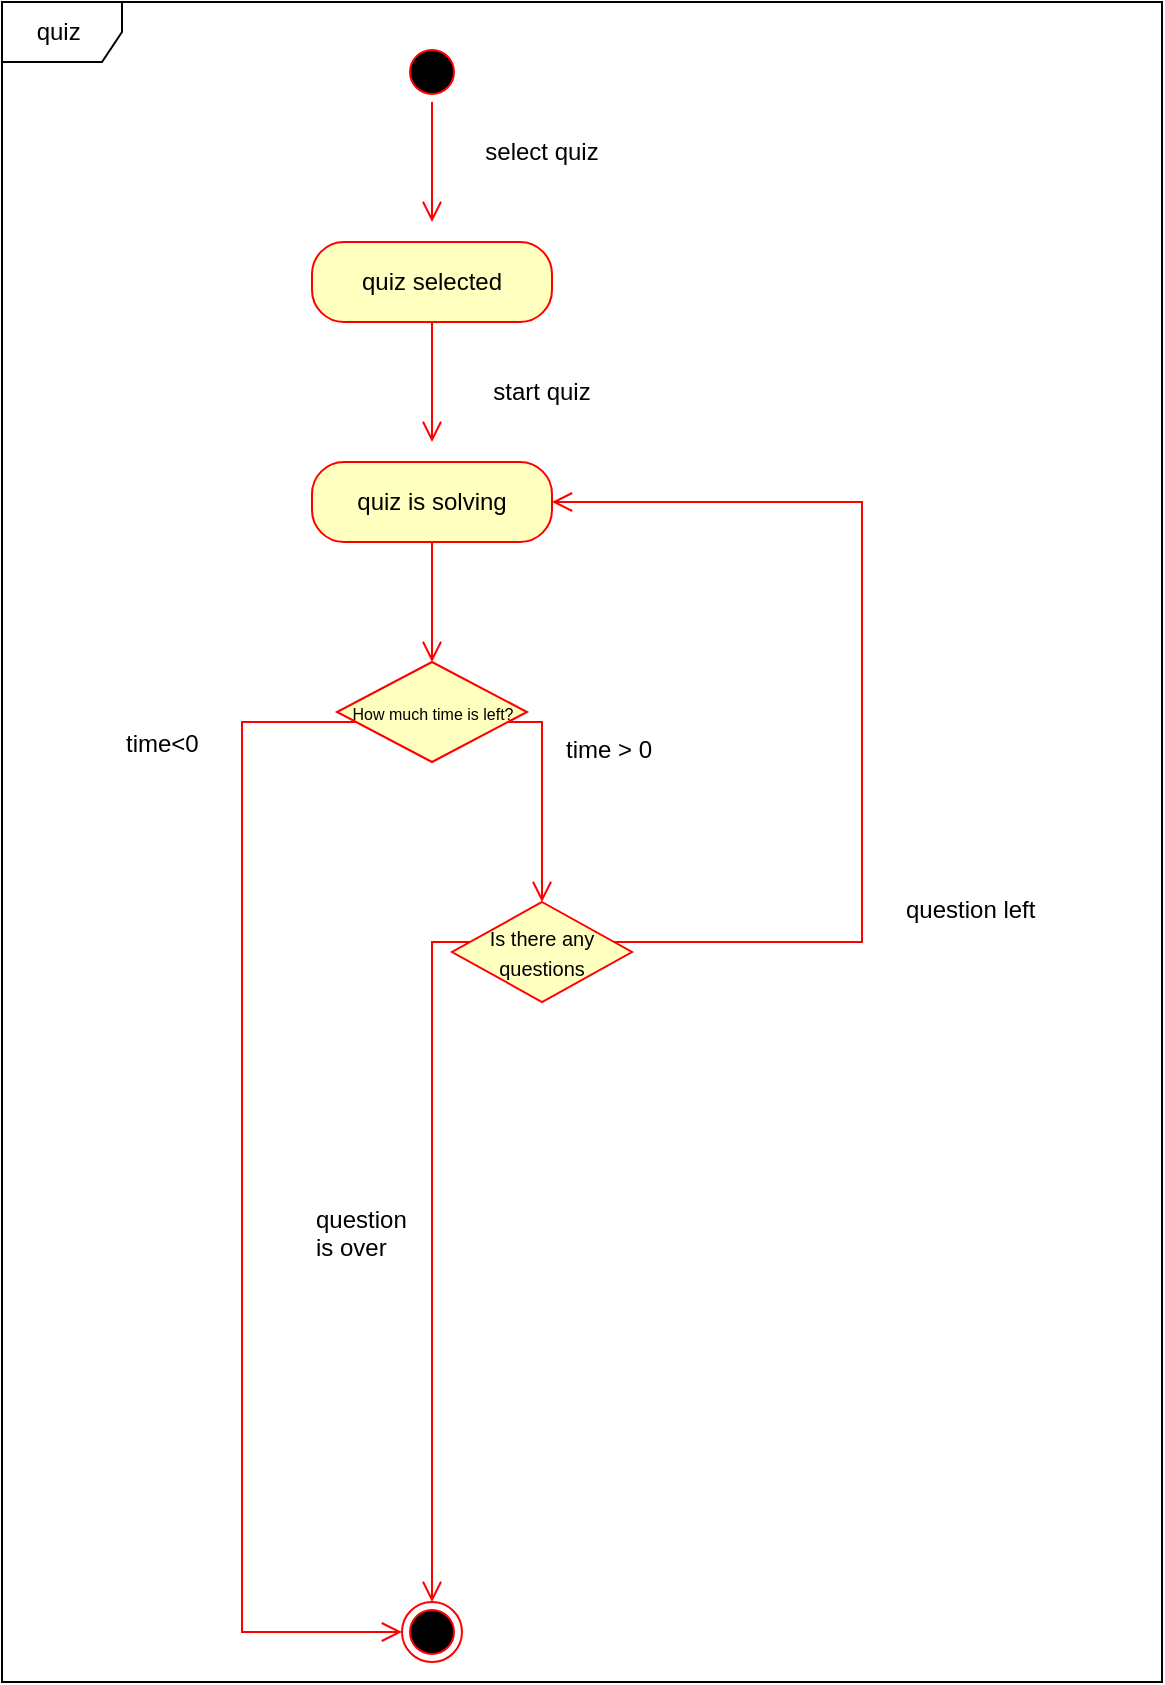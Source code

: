 <mxfile version="20.4.0" type="github">
  <diagram id="BUjrCwAwqf7UkkQGSuRg" name="Страница 1">
    <mxGraphModel dx="2844" dy="1672" grid="1" gridSize="10" guides="1" tooltips="1" connect="1" arrows="1" fold="1" page="1" pageScale="1" pageWidth="2339" pageHeight="3300" math="0" shadow="0">
      <root>
        <mxCell id="0" />
        <mxCell id="1" parent="0" />
        <mxCell id="PAnJLnkoMvtXHSdZCCQY-1" value="quiz&amp;nbsp;" style="shape=umlFrame;whiteSpace=wrap;html=1;fontSize=12;" vertex="1" parent="1">
          <mxGeometry x="500" y="110" width="580" height="840" as="geometry" />
        </mxCell>
        <mxCell id="PAnJLnkoMvtXHSdZCCQY-2" value="" style="ellipse;html=1;shape=startState;fillColor=#000000;strokeColor=#ff0000;fontSize=12;" vertex="1" parent="1">
          <mxGeometry x="700" y="130" width="30" height="30" as="geometry" />
        </mxCell>
        <mxCell id="PAnJLnkoMvtXHSdZCCQY-3" value="" style="edgeStyle=orthogonalEdgeStyle;html=1;verticalAlign=bottom;endArrow=open;endSize=8;strokeColor=#ff0000;rounded=0;fontSize=12;" edge="1" parent="1" source="PAnJLnkoMvtXHSdZCCQY-2">
          <mxGeometry relative="1" as="geometry">
            <mxPoint x="715.0" y="220" as="targetPoint" />
          </mxGeometry>
        </mxCell>
        <mxCell id="PAnJLnkoMvtXHSdZCCQY-4" value="quiz selected" style="rounded=1;whiteSpace=wrap;html=1;arcSize=40;fontColor=#000000;fillColor=#ffffc0;strokeColor=#ff0000;fontSize=12;" vertex="1" parent="1">
          <mxGeometry x="655" y="230" width="120" height="40" as="geometry" />
        </mxCell>
        <mxCell id="PAnJLnkoMvtXHSdZCCQY-5" value="" style="edgeStyle=orthogonalEdgeStyle;html=1;verticalAlign=bottom;endArrow=open;endSize=8;strokeColor=#ff0000;rounded=0;fontSize=12;" edge="1" parent="1" source="PAnJLnkoMvtXHSdZCCQY-4">
          <mxGeometry relative="1" as="geometry">
            <mxPoint x="715.0" y="330.0" as="targetPoint" />
          </mxGeometry>
        </mxCell>
        <mxCell id="PAnJLnkoMvtXHSdZCCQY-6" value="quiz is solving" style="rounded=1;whiteSpace=wrap;html=1;arcSize=40;fontColor=#000000;fillColor=#ffffc0;strokeColor=#ff0000;fontSize=12;" vertex="1" parent="1">
          <mxGeometry x="655" y="340" width="120" height="40" as="geometry" />
        </mxCell>
        <mxCell id="PAnJLnkoMvtXHSdZCCQY-7" value="" style="edgeStyle=orthogonalEdgeStyle;html=1;verticalAlign=bottom;endArrow=open;endSize=8;strokeColor=#ff0000;rounded=0;fontSize=12;" edge="1" parent="1" source="PAnJLnkoMvtXHSdZCCQY-6">
          <mxGeometry relative="1" as="geometry">
            <mxPoint x="715.0" y="440.0" as="targetPoint" />
          </mxGeometry>
        </mxCell>
        <mxCell id="PAnJLnkoMvtXHSdZCCQY-8" value="&lt;font style=&quot;font-size: 8px;&quot;&gt;How much time is left?&lt;/font&gt;" style="rhombus;whiteSpace=wrap;html=1;fillColor=#ffffc0;strokeColor=#ff0000;fontSize=12;" vertex="1" parent="1">
          <mxGeometry x="667.5" y="440" width="95" height="50" as="geometry" />
        </mxCell>
        <mxCell id="PAnJLnkoMvtXHSdZCCQY-9" value="time&amp;lt;0" style="edgeStyle=orthogonalEdgeStyle;html=1;align=left;verticalAlign=bottom;endArrow=open;endSize=8;strokeColor=#ff0000;rounded=0;fontSize=12;" edge="1" parent="1" source="PAnJLnkoMvtXHSdZCCQY-8">
          <mxGeometry x="-1" y="-194" relative="1" as="geometry">
            <mxPoint x="770.0" y="560.0" as="targetPoint" />
            <Array as="points">
              <mxPoint x="770" y="470" />
              <mxPoint x="770" y="550" />
            </Array>
            <mxPoint x="-193" y="-174" as="offset" />
          </mxGeometry>
        </mxCell>
        <mxCell id="PAnJLnkoMvtXHSdZCCQY-10" value="time &amp;gt; 0" style="edgeStyle=orthogonalEdgeStyle;html=1;align=left;verticalAlign=top;endArrow=open;endSize=8;strokeColor=#ff0000;rounded=0;fontSize=12;entryX=0;entryY=0.5;entryDx=0;entryDy=0;" edge="1" parent="1" source="PAnJLnkoMvtXHSdZCCQY-8" target="PAnJLnkoMvtXHSdZCCQY-14">
          <mxGeometry x="-1" y="103" relative="1" as="geometry">
            <mxPoint x="665" y="560" as="targetPoint" />
            <Array as="points">
              <mxPoint x="620" y="470" />
              <mxPoint x="620" y="925" />
            </Array>
            <mxPoint x="103" y="-103" as="offset" />
          </mxGeometry>
        </mxCell>
        <mxCell id="PAnJLnkoMvtXHSdZCCQY-11" value="&lt;font style=&quot;font-size: 10px;&quot;&gt;Is there any questions&lt;/font&gt;" style="rhombus;whiteSpace=wrap;html=1;fillColor=#ffffc0;strokeColor=#ff0000;fontSize=12;" vertex="1" parent="1">
          <mxGeometry x="725" y="560" width="90" height="50" as="geometry" />
        </mxCell>
        <mxCell id="PAnJLnkoMvtXHSdZCCQY-12" value="question left" style="edgeStyle=orthogonalEdgeStyle;html=1;align=left;verticalAlign=bottom;endArrow=open;endSize=8;strokeColor=#ff0000;rounded=0;fontSize=12;entryX=1;entryY=0.5;entryDx=0;entryDy=0;" edge="1" parent="1" source="PAnJLnkoMvtXHSdZCCQY-11" target="PAnJLnkoMvtXHSdZCCQY-6">
          <mxGeometry x="-0.474" y="-20" relative="1" as="geometry">
            <mxPoint x="840" y="730" as="targetPoint" />
            <Array as="points">
              <mxPoint x="930" y="580" />
              <mxPoint x="930" y="360" />
            </Array>
            <mxPoint as="offset" />
          </mxGeometry>
        </mxCell>
        <mxCell id="PAnJLnkoMvtXHSdZCCQY-13" value="question &lt;br&gt;is over" style="edgeStyle=orthogonalEdgeStyle;html=1;align=left;verticalAlign=top;endArrow=open;endSize=8;strokeColor=#ff0000;rounded=0;fontSize=12;entryX=0.5;entryY=0;entryDx=0;entryDy=0;" edge="1" parent="1" source="PAnJLnkoMvtXHSdZCCQY-11" target="PAnJLnkoMvtXHSdZCCQY-14">
          <mxGeometry x="-0.176" y="-60" relative="1" as="geometry">
            <mxPoint x="710" y="730" as="targetPoint" />
            <Array as="points">
              <mxPoint x="715" y="580" />
            </Array>
            <mxPoint as="offset" />
          </mxGeometry>
        </mxCell>
        <mxCell id="PAnJLnkoMvtXHSdZCCQY-14" value="" style="ellipse;html=1;shape=endState;fillColor=#000000;strokeColor=#ff0000;fontSize=12;" vertex="1" parent="1">
          <mxGeometry x="700" y="910" width="30" height="30" as="geometry" />
        </mxCell>
        <mxCell id="PAnJLnkoMvtXHSdZCCQY-15" value="select quiz" style="text;html=1;strokeColor=none;fillColor=none;align=center;verticalAlign=middle;whiteSpace=wrap;rounded=0;fontSize=12;" vertex="1" parent="1">
          <mxGeometry x="740" y="170" width="60" height="30" as="geometry" />
        </mxCell>
        <mxCell id="PAnJLnkoMvtXHSdZCCQY-16" value="start quiz" style="text;html=1;strokeColor=none;fillColor=none;align=center;verticalAlign=middle;whiteSpace=wrap;rounded=0;fontSize=12;" vertex="1" parent="1">
          <mxGeometry x="740" y="290" width="60" height="30" as="geometry" />
        </mxCell>
      </root>
    </mxGraphModel>
  </diagram>
</mxfile>
